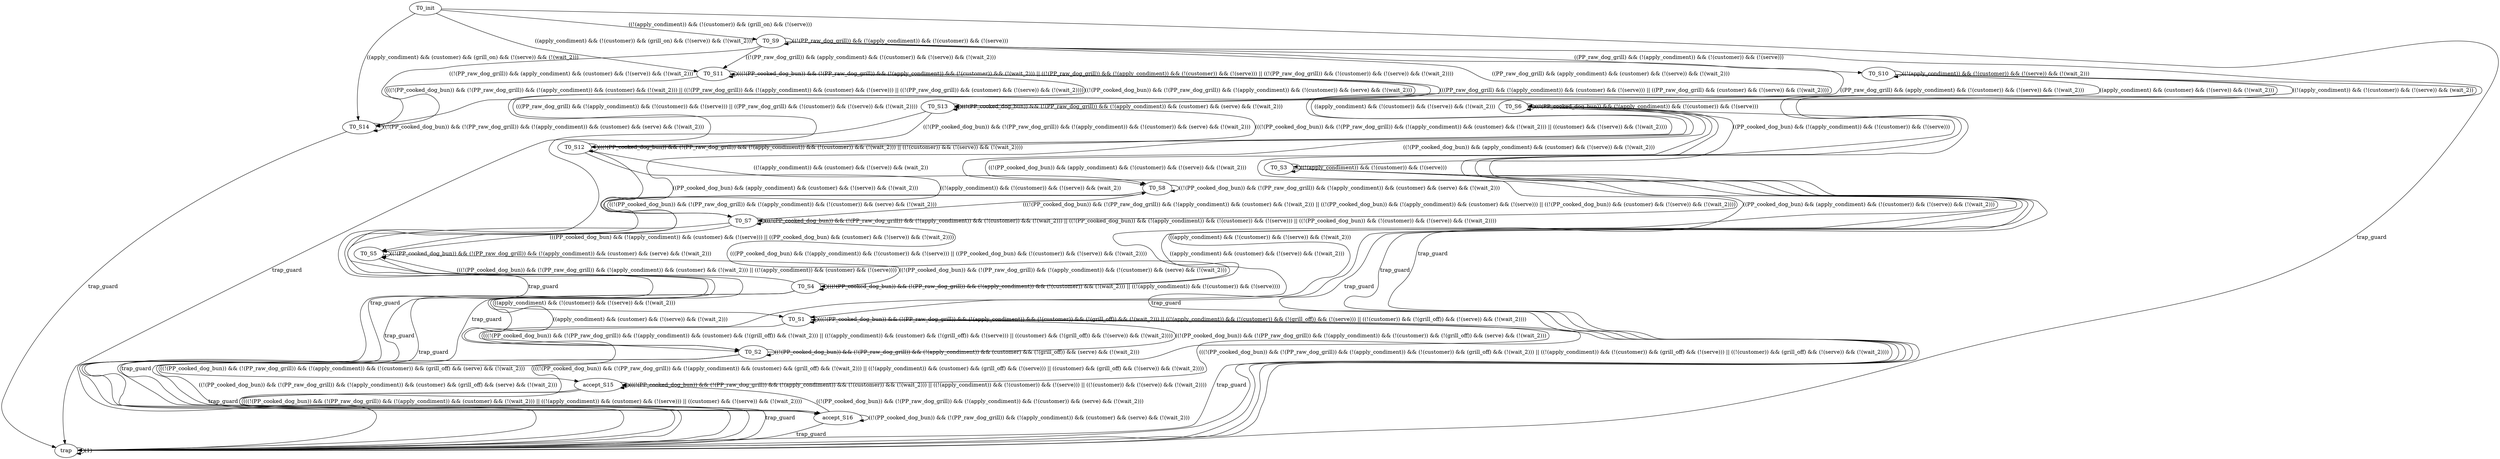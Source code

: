 digraph "" {
T0_S13;
T0_init;
T0_S5;
T0_S12;
T0_S4;
T0_S11;
trap;
T0_S3;
T0_S2;
T0_S1;
T0_S10;
T0_S7;
accept_S16;
accept_S15;
T0_S14;
T0_S9;
T0_S8;
T0_S6;
T0_S13 -> T0_S13  [guard="((!(PP_cooked_dog_bun)) && (!(PP_raw_dog_grill)) && (!(apply_condiment)) && (customer) && (serve) && (!(wait_2)))", input="set([34, 42, 46, 38])", key=0, label="((!(PP_cooked_dog_bun)) && (!(PP_raw_dog_grill)) && (!(apply_condiment)) && (customer) && (serve) && (!(wait_2)))", weight=0];
T0_S13 -> T0_S12  [guard="((!(PP_cooked_dog_bun)) && (!(PP_raw_dog_grill)) && (!(apply_condiment)) && (!(customer)) && (serve) && (!(wait_2)))", input="set([32, 40, 44, 36])", key=0, label="((!(PP_cooked_dog_bun)) && (!(PP_raw_dog_grill)) && (!(apply_condiment)) && (!(customer)) && (serve) && (!(wait_2)))", weight=0];
T0_S13 -> trap  [guard=trap_guard, input="set([0, 1, 2, 3, 4, 5, 6, 7, 8, 9, 10, 11, 12, 13, 14, 15, 16, 17, 18, 19, 20, 21, 22, 23, 24, 25, 26, 27, 28, 29, 30, 31, 33, 35, 37, 39, 41, 43, 45, 47, 48, 49, 50, 51, 52, 53, 54, 55, 56, 57, 58, 59, 60, 61, 62, 63, 64, 65, 66, 67, 68, 69, 70, 71, 72, 73, 74, 75, 76, 77, 78, 79, 80, 81, 82, 83, 84, 85, 86, 87, 88, 89, 90, 91, 92, 93, 94, 95, 96, 97, 98, 99, 100, 101, 102, 103, 104, 105, 106, 107, 108, 109, 110, 111, 112, 113, 114, 115, 116, 117, 118, 119, 120, 121, 122, 123, 124, 125, 126, 127, 128, 129, 130, 131, 132, 133, 134, 135, 136, 137, 138, 139, 140, 141, 142, 143, 144, 145, 146, 147, 148, 149, 150, 151, 152, 153, 154, 155, 156, 157, 158, 159, 160, 161, 162, 163, 164, 165, 166, 167, 168, 169, 170, 171, 172, 173, 174, 175, 176, 177, 178, 179, 180, 181, 182, 183, 184, 185, 186, 187, 188, 189, 190, 191, 192, 193, 194, 195, 196, 197, 198, 199, 200, 201, 202, 203, 204, 205, 206, 207, 208, 209, 210, 211, 212, 213, 214, 215, 216, 217, 218, 219, 220, 221, 222, 223, 224, 225, 226, 227, 228, 229, 230, 231, 232, 233, 234, 235, 236, 237, 238, 239, 240, 241, 242, 243, 244, 245, 246, 247, 248, 249, 250, 251, 252, 253, 254, 255])", key=0, label=trap_guard, weight=0];
T0_init -> T0_S9  [guard="((!(apply_condiment)) && (!(customer)) && (grill_on) && (!(serve)))", input="set([8, 9, 12, 13, 77, 141, 76, 136, 205, 204, 73, 137, 72, 201, 140, 200])", key=0, label="((!(apply_condiment)) && (!(customer)) && (grill_on) && (!(serve)))", weight=0];
T0_init -> trap  [guard=trap_guard, input="set([0, 1, 2, 3, 4, 5, 6, 7, 10, 11, 14, 15, 16, 17, 18, 19, 20, 21, 22, 23, 32, 33, 34, 35, 36, 37, 38, 39, 40, 41, 42, 43, 44, 45, 46, 47, 48, 49, 50, 51, 52, 53, 54, 55, 56, 57, 58, 59, 60, 61, 62, 63, 64, 65, 66, 67, 68, 69, 70, 71, 74, 75, 78, 79, 80, 81, 82, 83, 84, 85, 86, 87, 96, 97, 98, 99, 100, 101, 102, 103, 104, 105, 106, 107, 108, 109, 110, 111, 112, 113, 114, 115, 116, 117, 118, 119, 120, 121, 122, 123, 124, 125, 126, 127, 128, 129, 130, 131, 132, 133, 134, 135, 138, 139, 142, 143, 144, 145, 146, 147, 148, 149, 150, 151, 152, 153, 154, 155, 156, 157, 158, 159, 160, 161, 162, 163, 164, 165, 166, 167, 168, 169, 170, 171, 172, 173, 174, 175, 176, 177, 178, 179, 180, 181, 182, 183, 184, 185, 186, 187, 188, 189, 190, 191, 192, 193, 194, 195, 196, 197, 198, 199, 202, 203, 206, 207, 208, 209, 210, 211, 212, 213, 214, 215, 216, 217, 218, 219, 220, 221, 222, 223, 224, 225, 226, 227, 228, 229, 230, 231, 232, 233, 234, 235, 236, 237, 238, 239, 240, 241, 242, 243, 244, 245, 246, 247, 248, 249, 250, 251, 252, 253, 254, 255])", key=0, label=trap_guard, weight=0];
T0_init -> T0_S11  [guard="((apply_condiment) && (!(customer)) && (grill_on) && (!(serve)) && (!(wait_2)))", input="set([92, 29, 88, 25, 24, 89, 28, 93])", key=0, label="((apply_condiment) && (!(customer)) && (grill_on) && (!(serve)) && (!(wait_2)))", weight=0];
T0_init -> T0_S14  [guard="((apply_condiment) && (customer) && (grill_on) && (!(serve)) && (!(wait_2)))", input="set([91, 31, 94, 90, 27, 26, 30, 95])", key=0, label="((apply_condiment) && (customer) && (grill_on) && (!(serve)) && (!(wait_2)))", weight=0];
T0_S5 -> trap  [guard=trap_guard, input="set([0, 1, 2, 3, 4, 5, 6, 7, 8, 9, 10, 11, 12, 13, 14, 15, 16, 17, 18, 19, 20, 21, 22, 23, 24, 25, 26, 27, 28, 29, 30, 31, 33, 35, 37, 39, 41, 43, 45, 47, 48, 49, 50, 51, 52, 53, 54, 55, 56, 57, 58, 59, 60, 61, 62, 63, 64, 65, 66, 67, 68, 69, 70, 71, 72, 73, 74, 75, 76, 77, 78, 79, 80, 81, 82, 83, 84, 85, 86, 87, 88, 89, 90, 91, 92, 93, 94, 95, 96, 97, 98, 99, 100, 101, 102, 103, 104, 105, 106, 107, 108, 109, 110, 111, 112, 113, 114, 115, 116, 117, 118, 119, 120, 121, 122, 123, 124, 125, 126, 127, 128, 129, 130, 131, 132, 133, 134, 135, 136, 137, 138, 139, 140, 141, 142, 143, 144, 145, 146, 147, 148, 149, 150, 151, 152, 153, 154, 155, 156, 157, 158, 159, 160, 161, 162, 163, 164, 165, 166, 167, 168, 169, 170, 171, 172, 173, 174, 175, 176, 177, 178, 179, 180, 181, 182, 183, 184, 185, 186, 187, 188, 189, 190, 191, 192, 193, 194, 195, 196, 197, 198, 199, 200, 201, 202, 203, 204, 205, 206, 207, 208, 209, 210, 211, 212, 213, 214, 215, 216, 217, 218, 219, 220, 221, 222, 223, 224, 225, 226, 227, 228, 229, 230, 231, 232, 233, 234, 235, 236, 237, 238, 239, 240, 241, 242, 243, 244, 245, 246, 247, 248, 249, 250, 251, 252, 253, 254, 255])", key=0, label=trap_guard, weight=0];
T0_S5 -> T0_S5  [guard="((!(PP_cooked_dog_bun)) && (!(PP_raw_dog_grill)) && (!(apply_condiment)) && (customer) && (serve) && (!(wait_2)))", input="set([34, 42, 46, 38])", key=0, label="((!(PP_cooked_dog_bun)) && (!(PP_raw_dog_grill)) && (!(apply_condiment)) && (customer) && (serve) && (!(wait_2)))", weight=0];
T0_S5 -> T0_S4  [guard="((!(PP_cooked_dog_bun)) && (!(PP_raw_dog_grill)) && (!(apply_condiment)) && (!(customer)) && (serve) && (!(wait_2)))", input="set([32, 40, 44, 36])", key=0, label="((!(PP_cooked_dog_bun)) && (!(PP_raw_dog_grill)) && (!(apply_condiment)) && (!(customer)) && (serve) && (!(wait_2)))", weight=0];
T0_S12 -> T0_S13  [guard="(((!(PP_cooked_dog_bun)) && (!(PP_raw_dog_grill)) && (!(apply_condiment)) && (customer) && (!(wait_2))) || ((customer) && (!(serve)) && (!(wait_2))))", input="set([2, 3, 6, 7, 10, 11, 14, 15, 18, 19, 22, 23, 26, 27, 30, 31, 34, 38, 42, 46, 66, 67, 70, 71, 74, 75, 78, 79, 82, 83, 86, 87, 90, 91, 94, 95])", key=0, label="(((!(PP_cooked_dog_bun)) && (!(PP_raw_dog_grill)) && (!(apply_condiment)) && (customer) && (!(wait_2))) || ((customer) && (!(serve)) && (!(wait_2))))", weight=0];
T0_S12 -> T0_S12  [guard="(((!(PP_cooked_dog_bun)) && (!(PP_raw_dog_grill)) && (!(apply_condiment)) && (!(customer)) && (!(wait_2))) || ((!(customer)) && (!(serve)) && (!(wait_2))))", input="set([0, 1, 4, 5, 8, 9, 12, 13, 16, 17, 20, 21, 24, 25, 28, 29, 32, 36, 40, 44, 64, 65, 68, 69, 72, 73, 76, 77, 80, 81, 84, 85, 88, 89, 92, 93])", key=0, label="(((!(PP_cooked_dog_bun)) && (!(PP_raw_dog_grill)) && (!(apply_condiment)) && (!(customer)) && (!(wait_2))) || ((!(customer)) && (!(serve)) && (!(wait_2))))", weight=0];
T0_S12 -> T0_S8  [guard="((!(apply_condiment)) && (customer) && (!(serve)) && (wait_2))", input="set([194, 131, 198, 134, 135, 202, 139, 130, 142, 143, 195, 206, 203, 207, 138, 199])", key=0, label="((!(apply_condiment)) && (customer) && (!(serve)) && (wait_2))", weight=0];
T0_S12 -> T0_S7  [guard="((!(apply_condiment)) && (!(customer)) && (!(serve)) && (wait_2))", input="set([128, 129, 132, 133, 193, 136, 137, 192, 141, 205, 200, 140, 204, 201, 196, 197])", key=0, label="((!(apply_condiment)) && (!(customer)) && (!(serve)) && (wait_2))", weight=0];
T0_S12 -> trap  [guard=trap_guard, input="set([33, 35, 37, 39, 41, 43, 45, 47, 48, 49, 50, 51, 52, 53, 54, 55, 56, 57, 58, 59, 60, 61, 62, 63, 96, 97, 98, 99, 100, 101, 102, 103, 104, 105, 106, 107, 108, 109, 110, 111, 112, 113, 114, 115, 116, 117, 118, 119, 120, 121, 122, 123, 124, 125, 126, 127, 144, 145, 146, 147, 148, 149, 150, 151, 152, 153, 154, 155, 156, 157, 158, 159, 160, 161, 162, 163, 164, 165, 166, 167, 168, 169, 170, 171, 172, 173, 174, 175, 176, 177, 178, 179, 180, 181, 182, 183, 184, 185, 186, 187, 188, 189, 190, 191, 208, 209, 210, 211, 212, 213, 214, 215, 216, 217, 218, 219, 220, 221, 222, 223, 224, 225, 226, 227, 228, 229, 230, 231, 232, 233, 234, 235, 236, 237, 238, 239, 240, 241, 242, 243, 244, 245, 246, 247, 248, 249, 250, 251, 252, 253, 254, 255])", key=0, label=trap_guard, weight=0];
T0_S4 -> T0_S2  [guard="((apply_condiment) && (customer) && (!(serve)) && (!(wait_2)))", input="set([19, 91, 86, 31, 87, 82, 18, 83, 30, 22, 23, 90, 27, 26, 94, 95])", key=0, label="((apply_condiment) && (customer) && (!(serve)) && (!(wait_2)))", weight=0];
T0_S4 -> T0_S1  [guard="((apply_condiment) && (!(customer)) && (!(serve)) && (!(wait_2)))", input="set([84, 80, 81, 92, 93, 16, 17, 20, 21, 89, 24, 25, 28, 29, 88, 85])", key=0, label="((apply_condiment) && (!(customer)) && (!(serve)) && (!(wait_2)))", weight=0];
T0_S4 -> trap  [guard=trap_guard, input="set([33, 35, 37, 39, 41, 43, 45, 47, 48, 49, 50, 51, 52, 53, 54, 55, 56, 57, 58, 59, 60, 61, 62, 63, 96, 97, 98, 99, 100, 101, 102, 103, 104, 105, 106, 107, 108, 109, 110, 111, 112, 113, 114, 115, 116, 117, 118, 119, 120, 121, 122, 123, 124, 125, 126, 127, 144, 145, 146, 147, 148, 149, 150, 151, 152, 153, 154, 155, 156, 157, 158, 159, 160, 161, 162, 163, 164, 165, 166, 167, 168, 169, 170, 171, 172, 173, 174, 175, 176, 177, 178, 179, 180, 181, 182, 183, 184, 185, 186, 187, 188, 189, 190, 191, 208, 209, 210, 211, 212, 213, 214, 215, 216, 217, 218, 219, 220, 221, 222, 223, 224, 225, 226, 227, 228, 229, 230, 231, 232, 233, 234, 235, 236, 237, 238, 239, 240, 241, 242, 243, 244, 245, 246, 247, 248, 249, 250, 251, 252, 253, 254, 255])", key=0, label=trap_guard, weight=0];
T0_S4 -> T0_S5  [guard="(((!(PP_cooked_dog_bun)) && (!(PP_raw_dog_grill)) && (!(apply_condiment)) && (customer) && (!(wait_2))) || ((!(apply_condiment)) && (customer) && (!(serve))))", input="set([2, 3, 6, 7, 10, 11, 66, 14, 15, 131, 34, 134, 38, 42, 135, 78, 46, 74, 138, 198, 194, 67, 70, 71, 202, 75, 206, 207, 139, 142, 203, 143, 199, 130, 195, 79])", key=0, label="(((!(PP_cooked_dog_bun)) && (!(PP_raw_dog_grill)) && (!(apply_condiment)) && (customer) && (!(wait_2))) || ((!(apply_condiment)) && (customer) && (!(serve))))", weight=0];
T0_S4 -> T0_S4  [guard="(((!(PP_cooked_dog_bun)) && (!(PP_raw_dog_grill)) && (!(apply_condiment)) && (!(customer)) && (!(wait_2))) || ((!(apply_condiment)) && (!(customer)) && (!(serve))))", input="set([0, 1, 4, 5, 129, 8, 9, 128, 12, 13, 77, 196, 132, 201, 133, 32, 197, 36, 65, 40, 64, 44, 136, 137, 192, 193, 68, 69, 72, 73, 76, 205, 141, 140, 204, 200])", key=0, label="(((!(PP_cooked_dog_bun)) && (!(PP_raw_dog_grill)) && (!(apply_condiment)) && (!(customer)) && (!(wait_2))) || ((!(apply_condiment)) && (!(customer)) && (!(serve))))", weight=0];
T0_S11 -> T0_S13  [guard="(((PP_raw_dog_grill) && (!(apply_condiment)) && (customer) && (!(serve))) || ((PP_raw_dog_grill) && (customer) && (!(serve)) && (!(wait_2))))", input="set([194, 67, 86, 198, 199, 74, 75, 66, 206, 79, 82, 195, 78, 203, 87, 90, 207, 94, 95, 91, 70, 71, 83, 202])", key=0, label="(((PP_raw_dog_grill) && (!(apply_condiment)) && (customer) && (!(serve))) || ((PP_raw_dog_grill) && (customer) && (!(serve)) && (!(wait_2))))", weight=0];
T0_S11 -> T0_S12  [guard="(((PP_raw_dog_grill) && (!(apply_condiment)) && (!(customer)) && (!(serve))) || ((PP_raw_dog_grill) && (!(customer)) && (!(serve)) && (!(wait_2))))", input="set([64, 193, 68, 69, 65, 72, 73, 192, 205, 77, 80, 81, 84, 85, 89, 88, 196, 92, 93, 197, 76, 200, 204, 201])", key=0, label="(((PP_raw_dog_grill) && (!(apply_condiment)) && (!(customer)) && (!(serve))) || ((PP_raw_dog_grill) && (!(customer)) && (!(serve)) && (!(wait_2))))", weight=0];
T0_S11 -> T0_S11  [guard="(((!(PP_cooked_dog_bun)) && (!(PP_raw_dog_grill)) && (!(apply_condiment)) && (!(customer)) && (!(wait_2))) || ((!(PP_raw_dog_grill)) && (!(apply_condiment)) && (!(customer)) && (!(serve))) || ((!(PP_raw_dog_grill)) && (!(customer)) && (!(serve)) && (!(wait_2))))", input="set([0, 1, 4, 5, 129, 8, 9, 128, 12, 13, 141, 16, 17, 20, 21, 25, 24, 132, 28, 29, 133, 32, 36, 40, 44, 136, 140, 137])", key=0, label="(((!(PP_cooked_dog_bun)) && (!(PP_raw_dog_grill)) && (!(apply_condiment)) && (!(customer)) && (!(wait_2))) || ((!(PP_raw_dog_grill)) && (!(apply_condiment)) && (!(customer)) && (!(serve))) || ((!(PP_raw_dog_grill)) && (!(customer)) && (!(serve)) && (!(wait_2))))", weight=0];
T0_S11 -> trap  [guard=trap_guard, input="set([33, 35, 37, 39, 41, 43, 45, 47, 48, 49, 50, 51, 52, 53, 54, 55, 56, 57, 58, 59, 60, 61, 62, 63, 96, 97, 98, 99, 100, 101, 102, 103, 104, 105, 106, 107, 108, 109, 110, 111, 112, 113, 114, 115, 116, 117, 118, 119, 120, 121, 122, 123, 124, 125, 126, 127, 144, 145, 146, 147, 148, 149, 150, 151, 152, 153, 154, 155, 156, 157, 158, 159, 160, 161, 162, 163, 164, 165, 166, 167, 168, 169, 170, 171, 172, 173, 174, 175, 176, 177, 178, 179, 180, 181, 182, 183, 184, 185, 186, 187, 188, 189, 190, 191, 208, 209, 210, 211, 212, 213, 214, 215, 216, 217, 218, 219, 220, 221, 222, 223, 224, 225, 226, 227, 228, 229, 230, 231, 232, 233, 234, 235, 236, 237, 238, 239, 240, 241, 242, 243, 244, 245, 246, 247, 248, 249, 250, 251, 252, 253, 254, 255])", key=0, label=trap_guard, weight=0];
T0_S11 -> T0_S14  [guard="(((!(PP_cooked_dog_bun)) && (!(PP_raw_dog_grill)) && (!(apply_condiment)) && (customer) && (!(wait_2))) || ((!(PP_raw_dog_grill)) && (!(apply_condiment)) && (customer) && (!(serve))) || ((!(PP_raw_dog_grill)) && (customer) && (!(serve)) && (!(wait_2))))", input="set([2, 3, 6, 7, 10, 11, 130, 14, 15, 18, 131, 139, 142, 22, 23, 26, 143, 30, 31, 34, 27, 134, 38, 42, 135, 46, 19, 138])", key=0, label="(((!(PP_cooked_dog_bun)) && (!(PP_raw_dog_grill)) && (!(apply_condiment)) && (customer) && (!(wait_2))) || ((!(PP_raw_dog_grill)) && (!(apply_condiment)) && (customer) && (!(serve))) || ((!(PP_raw_dog_grill)) && (customer) && (!(serve)) && (!(wait_2))))", weight=0];
trap -> trap  [guard="(1)", input="set([0, 1, 2, 3, 4, 5, 6, 7, 8, 9, 10, 11, 12, 13, 14, 15, 16, 17, 18, 19, 20, 21, 22, 23, 24, 25, 26, 27, 28, 29, 30, 31, 32, 33, 34, 35, 36, 37, 38, 39, 40, 41, 42, 43, 44, 45, 46, 47, 48, 49, 50, 51, 52, 53, 54, 55, 56, 57, 58, 59, 60, 61, 62, 63, 64, 65, 66, 67, 68, 69, 70, 71, 72, 73, 74, 75, 76, 77, 78, 79, 80, 81, 82, 83, 84, 85, 86, 87, 88, 89, 90, 91, 92, 93, 94, 95, 96, 97, 98, 99, 100, 101, 102, 103, 104, 105, 106, 107, 108, 109, 110, 111, 112, 113, 114, 115, 116, 117, 118, 119, 120, 121, 122, 123, 124, 125, 126, 127, 128, 129, 130, 131, 132, 133, 134, 135, 136, 137, 138, 139, 140, 141, 142, 143, 144, 145, 146, 147, 148, 149, 150, 151, 152, 153, 154, 155, 156, 157, 158, 159, 160, 161, 162, 163, 164, 165, 166, 167, 168, 169, 170, 171, 172, 173, 174, 175, 176, 177, 178, 179, 180, 181, 182, 183, 184, 185, 186, 187, 188, 189, 190, 191, 192, 193, 194, 195, 196, 197, 198, 199, 200, 201, 202, 203, 204, 205, 206, 207, 208, 209, 210, 211, 212, 213, 214, 215, 216, 217, 218, 219, 220, 221, 222, 223, 224, 225, 226, 227, 228, 229, 230, 231, 232, 233, 234, 235, 236, 237, 238, 239, 240, 241, 242, 243, 244, 245, 246, 247, 248, 249, 250, 251, 252, 253, 254, 255])", key=0, label="(1)", weight=0];
T0_S3 -> T0_S3  [guard="((!(apply_condiment)) && (!(customer)) && (!(serve)))", input="set([0, 1, 132, 5, 68, 129, 8, 9, 128, 12, 13, 141, 73, 4, 69, 133, 193, 136, 137, 192, 64, 65, 196, 197, 72, 201, 76, 205, 77, 140, 204, 200])", key=0, label="((!(apply_condiment)) && (!(customer)) && (!(serve)))", weight=0];
T0_S3 -> T0_S2  [guard="((apply_condiment) && (customer) && (!(serve)) && (!(wait_2)))", input="set([19, 91, 86, 31, 87, 82, 18, 83, 30, 22, 23, 90, 27, 26, 94, 95])", key=0, label="((apply_condiment) && (customer) && (!(serve)) && (!(wait_2)))", weight=0];
T0_S3 -> T0_S1  [guard="((apply_condiment) && (!(customer)) && (!(serve)) && (!(wait_2)))", input="set([84, 80, 81, 92, 93, 16, 17, 20, 21, 89, 24, 25, 28, 29, 88, 85])", key=0, label="((apply_condiment) && (!(customer)) && (!(serve)) && (!(wait_2)))", weight=0];
T0_S3 -> trap  [guard=trap_guard, input="set([2, 3, 6, 7, 10, 11, 14, 15, 32, 33, 34, 35, 36, 37, 38, 39, 40, 41, 42, 43, 44, 45, 46, 47, 48, 49, 50, 51, 52, 53, 54, 55, 56, 57, 58, 59, 60, 61, 62, 63, 66, 67, 70, 71, 74, 75, 78, 79, 96, 97, 98, 99, 100, 101, 102, 103, 104, 105, 106, 107, 108, 109, 110, 111, 112, 113, 114, 115, 116, 117, 118, 119, 120, 121, 122, 123, 124, 125, 126, 127, 130, 131, 134, 135, 138, 139, 142, 143, 144, 145, 146, 147, 148, 149, 150, 151, 152, 153, 154, 155, 156, 157, 158, 159, 160, 161, 162, 163, 164, 165, 166, 167, 168, 169, 170, 171, 172, 173, 174, 175, 176, 177, 178, 179, 180, 181, 182, 183, 184, 185, 186, 187, 188, 189, 190, 191, 194, 195, 198, 199, 202, 203, 206, 207, 208, 209, 210, 211, 212, 213, 214, 215, 216, 217, 218, 219, 220, 221, 222, 223, 224, 225, 226, 227, 228, 229, 230, 231, 232, 233, 234, 235, 236, 237, 238, 239, 240, 241, 242, 243, 244, 245, 246, 247, 248, 249, 250, 251, 252, 253, 254, 255])", key=0, label=trap_guard, weight=0];
T0_S2 -> T0_S2  [guard="((!(PP_cooked_dog_bun)) && (!(PP_raw_dog_grill)) && (!(apply_condiment)) && (customer) && (!(grill_off)) && (serve) && (!(wait_2)))", input="set([42, 34])", key=0, label="((!(PP_cooked_dog_bun)) && (!(PP_raw_dog_grill)) && (!(apply_condiment)) && (customer) && (!(grill_off)) && (serve) && (!(wait_2)))", weight=0];
T0_S2 -> T0_S1  [guard="((!(PP_cooked_dog_bun)) && (!(PP_raw_dog_grill)) && (!(apply_condiment)) && (!(customer)) && (!(grill_off)) && (serve) && (!(wait_2)))", input="set([32, 40])", key=0, label="((!(PP_cooked_dog_bun)) && (!(PP_raw_dog_grill)) && (!(apply_condiment)) && (!(customer)) && (!(grill_off)) && (serve) && (!(wait_2)))", weight=0];
T0_S2 -> accept_S16  [guard="((!(PP_cooked_dog_bun)) && (!(PP_raw_dog_grill)) && (!(apply_condiment)) && (customer) && (grill_off) && (serve) && (!(wait_2)))", input="set([46, 38])", key=0, label="((!(PP_cooked_dog_bun)) && (!(PP_raw_dog_grill)) && (!(apply_condiment)) && (customer) && (grill_off) && (serve) && (!(wait_2)))", weight=0];
T0_S2 -> accept_S15  [guard="((!(PP_cooked_dog_bun)) && (!(PP_raw_dog_grill)) && (!(apply_condiment)) && (!(customer)) && (grill_off) && (serve) && (!(wait_2)))", input="set([36, 44])", key=0, label="((!(PP_cooked_dog_bun)) && (!(PP_raw_dog_grill)) && (!(apply_condiment)) && (!(customer)) && (grill_off) && (serve) && (!(wait_2)))", weight=0];
T0_S2 -> trap  [guard=trap_guard, input="set([0, 1, 2, 3, 4, 5, 6, 7, 8, 9, 10, 11, 12, 13, 14, 15, 16, 17, 18, 19, 20, 21, 22, 23, 24, 25, 26, 27, 28, 29, 30, 31, 33, 35, 37, 39, 41, 43, 45, 47, 48, 49, 50, 51, 52, 53, 54, 55, 56, 57, 58, 59, 60, 61, 62, 63, 64, 65, 66, 67, 68, 69, 70, 71, 72, 73, 74, 75, 76, 77, 78, 79, 80, 81, 82, 83, 84, 85, 86, 87, 88, 89, 90, 91, 92, 93, 94, 95, 96, 97, 98, 99, 100, 101, 102, 103, 104, 105, 106, 107, 108, 109, 110, 111, 112, 113, 114, 115, 116, 117, 118, 119, 120, 121, 122, 123, 124, 125, 126, 127, 128, 129, 130, 131, 132, 133, 134, 135, 136, 137, 138, 139, 140, 141, 142, 143, 144, 145, 146, 147, 148, 149, 150, 151, 152, 153, 154, 155, 156, 157, 158, 159, 160, 161, 162, 163, 164, 165, 166, 167, 168, 169, 170, 171, 172, 173, 174, 175, 176, 177, 178, 179, 180, 181, 182, 183, 184, 185, 186, 187, 188, 189, 190, 191, 192, 193, 194, 195, 196, 197, 198, 199, 200, 201, 202, 203, 204, 205, 206, 207, 208, 209, 210, 211, 212, 213, 214, 215, 216, 217, 218, 219, 220, 221, 222, 223, 224, 225, 226, 227, 228, 229, 230, 231, 232, 233, 234, 235, 236, 237, 238, 239, 240, 241, 242, 243, 244, 245, 246, 247, 248, 249, 250, 251, 252, 253, 254, 255])", key=0, label=trap_guard, weight=0];
T0_S1 -> T0_S2  [guard="(((!(PP_cooked_dog_bun)) && (!(PP_raw_dog_grill)) && (!(apply_condiment)) && (customer) && (!(grill_off)) && (!(wait_2))) || ((!(apply_condiment)) && (customer) && (!(grill_off)) && (!(serve))) || ((customer) && (!(grill_off)) && (!(serve)) && (!(wait_2))))", input="set([2, 3, 66, 194, 10, 139, 130, 11, 75, 195, 203, 18, 83, 90, 91, 26, 34, 27, 131, 42, 67, 82, 19, 74, 202, 138])", key=0, label="(((!(PP_cooked_dog_bun)) && (!(PP_raw_dog_grill)) && (!(apply_condiment)) && (customer) && (!(grill_off)) && (!(wait_2))) || ((!(apply_condiment)) && (customer) && (!(grill_off)) && (!(serve))) || ((customer) && (!(grill_off)) && (!(serve)) && (!(wait_2))))", weight=0];
T0_S1 -> T0_S1  [guard="(((!(PP_cooked_dog_bun)) && (!(PP_raw_dog_grill)) && (!(apply_condiment)) && (!(customer)) && (!(grill_off)) && (!(wait_2))) || ((!(apply_condiment)) && (!(customer)) && (!(grill_off)) && (!(serve))) || ((!(customer)) && (!(grill_off)) && (!(serve)) && (!(wait_2))))", input="set([0, 1, 65, 8, 73, 128, 192, 80, 81, 9, 24, 25, 88, 89, 201, 32, 16, 17, 129, 64, 193, 40, 137, 72, 136, 200])", key=0, label="(((!(PP_cooked_dog_bun)) && (!(PP_raw_dog_grill)) && (!(apply_condiment)) && (!(customer)) && (!(grill_off)) && (!(wait_2))) || ((!(apply_condiment)) && (!(customer)) && (!(grill_off)) && (!(serve))) || ((!(customer)) && (!(grill_off)) && (!(serve)) && (!(wait_2))))", weight=0];
T0_S1 -> accept_S16  [guard="(((!(PP_cooked_dog_bun)) && (!(PP_raw_dog_grill)) && (!(apply_condiment)) && (customer) && (grill_off) && (!(wait_2))) || ((!(apply_condiment)) && (customer) && (grill_off) && (!(serve))) || ((customer) && (grill_off) && (!(serve)) && (!(wait_2))))", input="set([22, 6, 7, 79, 23, 94, 14, 15, 78, 86, 87, 46, 143, 135, 199, 31, 207, 198, 38, 71, 142, 206, 30, 95, 70, 134])", key=0, label="(((!(PP_cooked_dog_bun)) && (!(PP_raw_dog_grill)) && (!(apply_condiment)) && (customer) && (grill_off) && (!(wait_2))) || ((!(apply_condiment)) && (customer) && (grill_off) && (!(serve))) || ((customer) && (grill_off) && (!(serve)) && (!(wait_2))))", weight=0];
T0_S1 -> accept_S15  [guard="(((!(PP_cooked_dog_bun)) && (!(PP_raw_dog_grill)) && (!(apply_condiment)) && (!(customer)) && (grill_off) && (!(wait_2))) || ((!(apply_condiment)) && (!(customer)) && (grill_off) && (!(serve))) || ((!(customer)) && (grill_off) && (!(serve)) && (!(wait_2))))", input="set([68, 132, 133, 12, 140, 141, 77, 205, 84, 196, 4, 92, 93, 69, 5, 197, 36, 28, 44, 29, 76, 204, 20, 13, 85, 21])", key=0, label="(((!(PP_cooked_dog_bun)) && (!(PP_raw_dog_grill)) && (!(apply_condiment)) && (!(customer)) && (grill_off) && (!(wait_2))) || ((!(apply_condiment)) && (!(customer)) && (grill_off) && (!(serve))) || ((!(customer)) && (grill_off) && (!(serve)) && (!(wait_2))))", weight=0];
T0_S1 -> trap  [guard=trap_guard, input="set([33, 35, 37, 39, 41, 43, 45, 47, 48, 49, 50, 51, 52, 53, 54, 55, 56, 57, 58, 59, 60, 61, 62, 63, 96, 97, 98, 99, 100, 101, 102, 103, 104, 105, 106, 107, 108, 109, 110, 111, 112, 113, 114, 115, 116, 117, 118, 119, 120, 121, 122, 123, 124, 125, 126, 127, 144, 145, 146, 147, 148, 149, 150, 151, 152, 153, 154, 155, 156, 157, 158, 159, 160, 161, 162, 163, 164, 165, 166, 167, 168, 169, 170, 171, 172, 173, 174, 175, 176, 177, 178, 179, 180, 181, 182, 183, 184, 185, 186, 187, 188, 189, 190, 191, 208, 209, 210, 211, 212, 213, 214, 215, 216, 217, 218, 219, 220, 221, 222, 223, 224, 225, 226, 227, 228, 229, 230, 231, 232, 233, 234, 235, 236, 237, 238, 239, 240, 241, 242, 243, 244, 245, 246, 247, 248, 249, 250, 251, 252, 253, 254, 255])", key=0, label=trap_guard, weight=0];
T0_S10 -> T0_S13  [guard="((apply_condiment) && (customer) && (!(serve)) && (!(wait_2)))", input="set([19, 91, 86, 31, 87, 82, 18, 83, 30, 22, 23, 90, 27, 26, 94, 95])", key=0, label="((apply_condiment) && (customer) && (!(serve)) && (!(wait_2)))", weight=0];
T0_S10 -> T0_S12  [guard="((apply_condiment) && (!(customer)) && (!(serve)) && (!(wait_2)))", input="set([84, 80, 81, 92, 93, 16, 17, 20, 21, 89, 24, 25, 28, 29, 88, 85])", key=0, label="((apply_condiment) && (!(customer)) && (!(serve)) && (!(wait_2)))", weight=0];
T0_S10 -> T0_S10  [guard="((!(apply_condiment)) && (!(customer)) && (!(serve)) && (!(wait_2)))", input="set([0, 1, 68, 5, 65, 8, 9, 12, 13, 64, 77, 76, 72, 73, 4, 69])", key=0, label="((!(apply_condiment)) && (!(customer)) && (!(serve)) && (!(wait_2)))", weight=0];
T0_S10 -> T0_S6  [guard="((!(apply_condiment)) && (!(customer)) && (!(serve)) && (wait_2))", input="set([128, 129, 132, 133, 193, 136, 137, 192, 141, 205, 200, 140, 204, 201, 196, 197])", key=0, label="((!(apply_condiment)) && (!(customer)) && (!(serve)) && (wait_2))", weight=0];
T0_S10 -> trap  [guard=trap_guard, input="set([2, 3, 6, 7, 10, 11, 14, 15, 32, 33, 34, 35, 36, 37, 38, 39, 40, 41, 42, 43, 44, 45, 46, 47, 48, 49, 50, 51, 52, 53, 54, 55, 56, 57, 58, 59, 60, 61, 62, 63, 66, 67, 70, 71, 74, 75, 78, 79, 96, 97, 98, 99, 100, 101, 102, 103, 104, 105, 106, 107, 108, 109, 110, 111, 112, 113, 114, 115, 116, 117, 118, 119, 120, 121, 122, 123, 124, 125, 126, 127, 130, 131, 134, 135, 138, 139, 142, 143, 144, 145, 146, 147, 148, 149, 150, 151, 152, 153, 154, 155, 156, 157, 158, 159, 160, 161, 162, 163, 164, 165, 166, 167, 168, 169, 170, 171, 172, 173, 174, 175, 176, 177, 178, 179, 180, 181, 182, 183, 184, 185, 186, 187, 188, 189, 190, 191, 194, 195, 198, 199, 202, 203, 206, 207, 208, 209, 210, 211, 212, 213, 214, 215, 216, 217, 218, 219, 220, 221, 222, 223, 224, 225, 226, 227, 228, 229, 230, 231, 232, 233, 234, 235, 236, 237, 238, 239, 240, 241, 242, 243, 244, 245, 246, 247, 248, 249, 250, 251, 252, 253, 254, 255])", key=0, label=trap_guard, weight=0];
T0_S7 -> T0_S8  [guard="(((!(PP_cooked_dog_bun)) && (!(PP_raw_dog_grill)) && (!(apply_condiment)) && (customer) && (!(wait_2))) || ((!(PP_cooked_dog_bun)) && (!(apply_condiment)) && (customer) && (!(serve))) || ((!(PP_cooked_dog_bun)) && (customer) && (!(serve)) && (!(wait_2))))", input="set([2, 66, 22, 6, 10, 194, 14, 82, 142, 86, 90, 26, 30, 130, 34, 198, 38, 42, 78, 18, 46, 206, 74, 94, 202, 70, 138, 134])", key=0, label="(((!(PP_cooked_dog_bun)) && (!(PP_raw_dog_grill)) && (!(apply_condiment)) && (customer) && (!(wait_2))) || ((!(PP_cooked_dog_bun)) && (!(apply_condiment)) && (customer) && (!(serve))) || ((!(PP_cooked_dog_bun)) && (customer) && (!(serve)) && (!(wait_2))))", weight=0];
T0_S7 -> T0_S7  [guard="(((!(PP_cooked_dog_bun)) && (!(PP_raw_dog_grill)) && (!(apply_condiment)) && (!(customer)) && (!(wait_2))) || ((!(PP_cooked_dog_bun)) && (!(apply_condiment)) && (!(customer)) && (!(serve))) || ((!(PP_cooked_dog_bun)) && (!(customer)) && (!(serve)) && (!(wait_2))))", input="set([0, 128, 132, 4, 8, 12, 76, 28, 80, 24, 84, 196, 88, 68, 92, 32, 16, 36, 40, 64, 44, 136, 140, 204, 72, 20, 200, 192])", key=0, label="(((!(PP_cooked_dog_bun)) && (!(PP_raw_dog_grill)) && (!(apply_condiment)) && (!(customer)) && (!(wait_2))) || ((!(PP_cooked_dog_bun)) && (!(apply_condiment)) && (!(customer)) && (!(serve))) || ((!(PP_cooked_dog_bun)) && (!(customer)) && (!(serve)) && (!(wait_2))))", weight=0];
T0_S7 -> trap  [guard=trap_guard, input="set([33, 35, 37, 39, 41, 43, 45, 47, 48, 49, 50, 51, 52, 53, 54, 55, 56, 57, 58, 59, 60, 61, 62, 63, 96, 97, 98, 99, 100, 101, 102, 103, 104, 105, 106, 107, 108, 109, 110, 111, 112, 113, 114, 115, 116, 117, 118, 119, 120, 121, 122, 123, 124, 125, 126, 127, 144, 145, 146, 147, 148, 149, 150, 151, 152, 153, 154, 155, 156, 157, 158, 159, 160, 161, 162, 163, 164, 165, 166, 167, 168, 169, 170, 171, 172, 173, 174, 175, 176, 177, 178, 179, 180, 181, 182, 183, 184, 185, 186, 187, 188, 189, 190, 191, 208, 209, 210, 211, 212, 213, 214, 215, 216, 217, 218, 219, 220, 221, 222, 223, 224, 225, 226, 227, 228, 229, 230, 231, 232, 233, 234, 235, 236, 237, 238, 239, 240, 241, 242, 243, 244, 245, 246, 247, 248, 249, 250, 251, 252, 253, 254, 255])", key=0, label=trap_guard, weight=0];
T0_S7 -> T0_S5  [guard="(((PP_cooked_dog_bun) && (!(apply_condiment)) && (customer) && (!(serve))) || ((PP_cooked_dog_bun) && (customer) && (!(serve)) && (!(wait_2))))", input="set([83, 67, 7, 15, 11, 143, 79, 75, 131, 139, 203, 23, 207, 135, 199, 31, 3, 91, 195, 71, 27, 19, 87, 95])", key=0, label="(((PP_cooked_dog_bun) && (!(apply_condiment)) && (customer) && (!(serve))) || ((PP_cooked_dog_bun) && (customer) && (!(serve)) && (!(wait_2))))", weight=0];
T0_S7 -> T0_S4  [guard="(((PP_cooked_dog_bun) && (!(apply_condiment)) && (!(customer)) && (!(serve))) || ((PP_cooked_dog_bun) && (!(customer)) && (!(serve)) && (!(wait_2))))", input="set([1, 133, 65, 9, 13, 77, 141, 81, 205, 21, 25, 137, 89, 201, 5, 93, 69, 197, 17, 129, 193, 29, 73, 85])", key=0, label="(((PP_cooked_dog_bun) && (!(apply_condiment)) && (!(customer)) && (!(serve))) || ((PP_cooked_dog_bun) && (!(customer)) && (!(serve)) && (!(wait_2))))", weight=0];
accept_S16 -> accept_S16  [guard="((!(PP_cooked_dog_bun)) && (!(PP_raw_dog_grill)) && (!(apply_condiment)) && (customer) && (serve) && (!(wait_2)))", input="set([34, 42, 46, 38])", key=0, label="((!(PP_cooked_dog_bun)) && (!(PP_raw_dog_grill)) && (!(apply_condiment)) && (customer) && (serve) && (!(wait_2)))", weight=0];
accept_S16 -> accept_S15  [guard="((!(PP_cooked_dog_bun)) && (!(PP_raw_dog_grill)) && (!(apply_condiment)) && (!(customer)) && (serve) && (!(wait_2)))", input="set([32, 40, 44, 36])", key=0, label="((!(PP_cooked_dog_bun)) && (!(PP_raw_dog_grill)) && (!(apply_condiment)) && (!(customer)) && (serve) && (!(wait_2)))", weight=0];
accept_S16 -> trap  [guard=trap_guard, input="set([0, 1, 2, 3, 4, 5, 6, 7, 8, 9, 10, 11, 12, 13, 14, 15, 16, 17, 18, 19, 20, 21, 22, 23, 24, 25, 26, 27, 28, 29, 30, 31, 33, 35, 37, 39, 41, 43, 45, 47, 48, 49, 50, 51, 52, 53, 54, 55, 56, 57, 58, 59, 60, 61, 62, 63, 64, 65, 66, 67, 68, 69, 70, 71, 72, 73, 74, 75, 76, 77, 78, 79, 80, 81, 82, 83, 84, 85, 86, 87, 88, 89, 90, 91, 92, 93, 94, 95, 96, 97, 98, 99, 100, 101, 102, 103, 104, 105, 106, 107, 108, 109, 110, 111, 112, 113, 114, 115, 116, 117, 118, 119, 120, 121, 122, 123, 124, 125, 126, 127, 128, 129, 130, 131, 132, 133, 134, 135, 136, 137, 138, 139, 140, 141, 142, 143, 144, 145, 146, 147, 148, 149, 150, 151, 152, 153, 154, 155, 156, 157, 158, 159, 160, 161, 162, 163, 164, 165, 166, 167, 168, 169, 170, 171, 172, 173, 174, 175, 176, 177, 178, 179, 180, 181, 182, 183, 184, 185, 186, 187, 188, 189, 190, 191, 192, 193, 194, 195, 196, 197, 198, 199, 200, 201, 202, 203, 204, 205, 206, 207, 208, 209, 210, 211, 212, 213, 214, 215, 216, 217, 218, 219, 220, 221, 222, 223, 224, 225, 226, 227, 228, 229, 230, 231, 232, 233, 234, 235, 236, 237, 238, 239, 240, 241, 242, 243, 244, 245, 246, 247, 248, 249, 250, 251, 252, 253, 254, 255])", key=0, label=trap_guard, weight=0];
accept_S15 -> accept_S16  [guard="(((!(PP_cooked_dog_bun)) && (!(PP_raw_dog_grill)) && (!(apply_condiment)) && (customer) && (!(wait_2))) || ((!(apply_condiment)) && (customer) && (!(serve))) || ((customer) && (!(serve)) && (!(wait_2))))", input="set([2, 3, 86, 6, 7, 10, 11, 194, 14, 15, 18, 131, 22, 23, 26, 27, 30, 31, 34, 91, 134, 38, 42, 135, 46, 94, 202, 95, 70, 138, 19, 66, 67, 198, 71, 74, 75, 78, 207, 82, 83, 139, 206, 203, 87, 90, 143, 199, 130, 195, 142, 79])", key=0, label="(((!(PP_cooked_dog_bun)) && (!(PP_raw_dog_grill)) && (!(apply_condiment)) && (customer) && (!(wait_2))) || ((!(apply_condiment)) && (customer) && (!(serve))) || ((customer) && (!(serve)) && (!(wait_2))))", weight=0];
accept_S15 -> accept_S15  [guard="(((!(PP_cooked_dog_bun)) && (!(PP_raw_dog_grill)) && (!(apply_condiment)) && (!(customer)) && (!(wait_2))) || ((!(apply_condiment)) && (!(customer)) && (!(serve))) || ((!(customer)) && (!(serve)) && (!(wait_2))))", input="set([0, 1, 4, 5, 68, 129, 8, 9, 128, 12, 13, 141, 17, 20, 21, 73, 25, 24, 132, 28, 29, 69, 133, 32, 36, 40, 193, 44, 136, 137, 192, 64, 65, 196, 197, 72, 201, 76, 77, 205, 80, 81, 84, 85, 88, 89, 92, 93, 16, 140, 204, 200])", key=0, label="(((!(PP_cooked_dog_bun)) && (!(PP_raw_dog_grill)) && (!(apply_condiment)) && (!(customer)) && (!(wait_2))) || ((!(apply_condiment)) && (!(customer)) && (!(serve))) || ((!(customer)) && (!(serve)) && (!(wait_2))))", weight=0];
accept_S15 -> trap  [guard=trap_guard, input="set([33, 35, 37, 39, 41, 43, 45, 47, 48, 49, 50, 51, 52, 53, 54, 55, 56, 57, 58, 59, 60, 61, 62, 63, 96, 97, 98, 99, 100, 101, 102, 103, 104, 105, 106, 107, 108, 109, 110, 111, 112, 113, 114, 115, 116, 117, 118, 119, 120, 121, 122, 123, 124, 125, 126, 127, 144, 145, 146, 147, 148, 149, 150, 151, 152, 153, 154, 155, 156, 157, 158, 159, 160, 161, 162, 163, 164, 165, 166, 167, 168, 169, 170, 171, 172, 173, 174, 175, 176, 177, 178, 179, 180, 181, 182, 183, 184, 185, 186, 187, 188, 189, 190, 191, 208, 209, 210, 211, 212, 213, 214, 215, 216, 217, 218, 219, 220, 221, 222, 223, 224, 225, 226, 227, 228, 229, 230, 231, 232, 233, 234, 235, 236, 237, 238, 239, 240, 241, 242, 243, 244, 245, 246, 247, 248, 249, 250, 251, 252, 253, 254, 255])", key=0, label=trap_guard, weight=0];
T0_S14 -> T0_S11  [guard="((!(PP_cooked_dog_bun)) && (!(PP_raw_dog_grill)) && (!(apply_condiment)) && (!(customer)) && (serve) && (!(wait_2)))", input="set([32, 40, 44, 36])", key=0, label="((!(PP_cooked_dog_bun)) && (!(PP_raw_dog_grill)) && (!(apply_condiment)) && (!(customer)) && (serve) && (!(wait_2)))", weight=0];
T0_S14 -> trap  [guard=trap_guard, input="set([0, 1, 2, 3, 4, 5, 6, 7, 8, 9, 10, 11, 12, 13, 14, 15, 16, 17, 18, 19, 20, 21, 22, 23, 24, 25, 26, 27, 28, 29, 30, 31, 33, 35, 37, 39, 41, 43, 45, 47, 48, 49, 50, 51, 52, 53, 54, 55, 56, 57, 58, 59, 60, 61, 62, 63, 64, 65, 66, 67, 68, 69, 70, 71, 72, 73, 74, 75, 76, 77, 78, 79, 80, 81, 82, 83, 84, 85, 86, 87, 88, 89, 90, 91, 92, 93, 94, 95, 96, 97, 98, 99, 100, 101, 102, 103, 104, 105, 106, 107, 108, 109, 110, 111, 112, 113, 114, 115, 116, 117, 118, 119, 120, 121, 122, 123, 124, 125, 126, 127, 128, 129, 130, 131, 132, 133, 134, 135, 136, 137, 138, 139, 140, 141, 142, 143, 144, 145, 146, 147, 148, 149, 150, 151, 152, 153, 154, 155, 156, 157, 158, 159, 160, 161, 162, 163, 164, 165, 166, 167, 168, 169, 170, 171, 172, 173, 174, 175, 176, 177, 178, 179, 180, 181, 182, 183, 184, 185, 186, 187, 188, 189, 190, 191, 192, 193, 194, 195, 196, 197, 198, 199, 200, 201, 202, 203, 204, 205, 206, 207, 208, 209, 210, 211, 212, 213, 214, 215, 216, 217, 218, 219, 220, 221, 222, 223, 224, 225, 226, 227, 228, 229, 230, 231, 232, 233, 234, 235, 236, 237, 238, 239, 240, 241, 242, 243, 244, 245, 246, 247, 248, 249, 250, 251, 252, 253, 254, 255])", key=0, label=trap_guard, weight=0];
T0_S14 -> T0_S14  [guard="((!(PP_cooked_dog_bun)) && (!(PP_raw_dog_grill)) && (!(apply_condiment)) && (customer) && (serve) && (!(wait_2)))", input="set([34, 42, 46, 38])", key=0, label="((!(PP_cooked_dog_bun)) && (!(PP_raw_dog_grill)) && (!(apply_condiment)) && (customer) && (serve) && (!(wait_2)))", weight=0];
T0_S9 -> T0_S13  [guard="((PP_raw_dog_grill) && (apply_condiment) && (customer) && (!(serve)) && (!(wait_2)))", input="set([82, 83, 86, 87, 90, 91, 94, 95])", key=0, label="((PP_raw_dog_grill) && (apply_condiment) && (customer) && (!(serve)) && (!(wait_2)))", weight=0];
T0_S9 -> T0_S12  [guard="((PP_raw_dog_grill) && (apply_condiment) && (!(customer)) && (!(serve)) && (!(wait_2)))", input="set([80, 81, 84, 85, 88, 89, 92, 93])", key=0, label="((PP_raw_dog_grill) && (apply_condiment) && (!(customer)) && (!(serve)) && (!(wait_2)))", weight=0];
T0_S9 -> T0_S11  [guard="((!(PP_raw_dog_grill)) && (apply_condiment) && (!(customer)) && (!(serve)) && (!(wait_2)))", input="set([16, 17, 20, 21, 24, 25, 28, 29])", key=0, label="((!(PP_raw_dog_grill)) && (apply_condiment) && (!(customer)) && (!(serve)) && (!(wait_2)))", weight=0];
T0_S9 -> T0_S10  [guard="((PP_raw_dog_grill) && (!(apply_condiment)) && (!(customer)) && (!(serve)))", input="set([64, 193, 68, 69, 65, 72, 73, 192, 205, 77, 76, 200, 204, 201, 196, 197])", key=0, label="((PP_raw_dog_grill) && (!(apply_condiment)) && (!(customer)) && (!(serve)))", weight=0];
T0_S9 -> trap  [guard=trap_guard, input="set([2, 3, 6, 7, 10, 11, 14, 15, 32, 33, 34, 35, 36, 37, 38, 39, 40, 41, 42, 43, 44, 45, 46, 47, 48, 49, 50, 51, 52, 53, 54, 55, 56, 57, 58, 59, 60, 61, 62, 63, 66, 67, 70, 71, 74, 75, 78, 79, 96, 97, 98, 99, 100, 101, 102, 103, 104, 105, 106, 107, 108, 109, 110, 111, 112, 113, 114, 115, 116, 117, 118, 119, 120, 121, 122, 123, 124, 125, 126, 127, 130, 131, 134, 135, 138, 139, 142, 143, 144, 145, 146, 147, 148, 149, 150, 151, 152, 153, 154, 155, 156, 157, 158, 159, 160, 161, 162, 163, 164, 165, 166, 167, 168, 169, 170, 171, 172, 173, 174, 175, 176, 177, 178, 179, 180, 181, 182, 183, 184, 185, 186, 187, 188, 189, 190, 191, 194, 195, 198, 199, 202, 203, 206, 207, 208, 209, 210, 211, 212, 213, 214, 215, 216, 217, 218, 219, 220, 221, 222, 223, 224, 225, 226, 227, 228, 229, 230, 231, 232, 233, 234, 235, 236, 237, 238, 239, 240, 241, 242, 243, 244, 245, 246, 247, 248, 249, 250, 251, 252, 253, 254, 255])", key=0, label=trap_guard, weight=0];
T0_S9 -> T0_S14  [guard="((!(PP_raw_dog_grill)) && (apply_condiment) && (customer) && (!(serve)) && (!(wait_2)))", input="set([18, 19, 22, 23, 26, 27, 30, 31])", key=0, label="((!(PP_raw_dog_grill)) && (apply_condiment) && (customer) && (!(serve)) && (!(wait_2)))", weight=0];
T0_S9 -> T0_S9  [guard="((!(PP_raw_dog_grill)) && (!(apply_condiment)) && (!(customer)) && (!(serve)))", input="set([0, 1, 4, 5, 129, 136, 9, 128, 12, 13, 141, 8, 140, 137, 132, 133])", key=0, label="((!(PP_raw_dog_grill)) && (!(apply_condiment)) && (!(customer)) && (!(serve)))", weight=0];
T0_S8 -> T0_S8  [guard="((!(PP_cooked_dog_bun)) && (!(PP_raw_dog_grill)) && (!(apply_condiment)) && (customer) && (serve) && (!(wait_2)))", input="set([34, 42, 46, 38])", key=0, label="((!(PP_cooked_dog_bun)) && (!(PP_raw_dog_grill)) && (!(apply_condiment)) && (customer) && (serve) && (!(wait_2)))", weight=0];
T0_S8 -> T0_S7  [guard="((!(PP_cooked_dog_bun)) && (!(PP_raw_dog_grill)) && (!(apply_condiment)) && (!(customer)) && (serve) && (!(wait_2)))", input="set([32, 40, 44, 36])", key=0, label="((!(PP_cooked_dog_bun)) && (!(PP_raw_dog_grill)) && (!(apply_condiment)) && (!(customer)) && (serve) && (!(wait_2)))", weight=0];
T0_S8 -> trap  [guard=trap_guard, input="set([0, 1, 2, 3, 4, 5, 6, 7, 8, 9, 10, 11, 12, 13, 14, 15, 16, 17, 18, 19, 20, 21, 22, 23, 24, 25, 26, 27, 28, 29, 30, 31, 33, 35, 37, 39, 41, 43, 45, 47, 48, 49, 50, 51, 52, 53, 54, 55, 56, 57, 58, 59, 60, 61, 62, 63, 64, 65, 66, 67, 68, 69, 70, 71, 72, 73, 74, 75, 76, 77, 78, 79, 80, 81, 82, 83, 84, 85, 86, 87, 88, 89, 90, 91, 92, 93, 94, 95, 96, 97, 98, 99, 100, 101, 102, 103, 104, 105, 106, 107, 108, 109, 110, 111, 112, 113, 114, 115, 116, 117, 118, 119, 120, 121, 122, 123, 124, 125, 126, 127, 128, 129, 130, 131, 132, 133, 134, 135, 136, 137, 138, 139, 140, 141, 142, 143, 144, 145, 146, 147, 148, 149, 150, 151, 152, 153, 154, 155, 156, 157, 158, 159, 160, 161, 162, 163, 164, 165, 166, 167, 168, 169, 170, 171, 172, 173, 174, 175, 176, 177, 178, 179, 180, 181, 182, 183, 184, 185, 186, 187, 188, 189, 190, 191, 192, 193, 194, 195, 196, 197, 198, 199, 200, 201, 202, 203, 204, 205, 206, 207, 208, 209, 210, 211, 212, 213, 214, 215, 216, 217, 218, 219, 220, 221, 222, 223, 224, 225, 226, 227, 228, 229, 230, 231, 232, 233, 234, 235, 236, 237, 238, 239, 240, 241, 242, 243, 244, 245, 246, 247, 248, 249, 250, 251, 252, 253, 254, 255])", key=0, label=trap_guard, weight=0];
T0_S6 -> T0_S3  [guard="((PP_cooked_dog_bun) && (!(apply_condiment)) && (!(customer)) && (!(serve)))", input="set([133, 1, 197, 5, 65, 129, 9, 193, 13, 141, 77, 205, 73, 137, 201, 69])", key=0, label="((PP_cooked_dog_bun) && (!(apply_condiment)) && (!(customer)) && (!(serve)))", weight=0];
T0_S6 -> T0_S7  [guard="((!(PP_cooked_dog_bun)) && (apply_condiment) && (!(customer)) && (!(serve)) && (!(wait_2)))", input="set([16, 92, 80, 24, 20, 88, 84, 28])", key=0, label="((!(PP_cooked_dog_bun)) && (apply_condiment) && (!(customer)) && (!(serve)) && (!(wait_2)))", weight=0];
T0_S6 -> T0_S6  [guard="((!(PP_cooked_dog_bun)) && (!(apply_condiment)) && (!(customer)) && (!(serve)))", input="set([0, 128, 132, 68, 8, 64, 12, 76, 136, 140, 204, 72, 196, 200, 192, 4])", key=0, label="((!(PP_cooked_dog_bun)) && (!(apply_condiment)) && (!(customer)) && (!(serve)))", weight=0];
T0_S6 -> T0_S5  [guard="((PP_cooked_dog_bun) && (apply_condiment) && (customer) && (!(serve)) && (!(wait_2)))", input="set([19, 27, 31, 87, 83, 23, 91, 95])", key=0, label="((PP_cooked_dog_bun) && (apply_condiment) && (customer) && (!(serve)) && (!(wait_2)))", weight=0];
T0_S6 -> T0_S4  [guard="((PP_cooked_dog_bun) && (apply_condiment) && (!(customer)) && (!(serve)) && (!(wait_2)))", input="set([17, 29, 81, 21, 89, 25, 93, 85])", key=0, label="((PP_cooked_dog_bun) && (apply_condiment) && (!(customer)) && (!(serve)) && (!(wait_2)))", weight=0];
T0_S6 -> T0_S8  [guard="((!(PP_cooked_dog_bun)) && (apply_condiment) && (customer) && (!(serve)) && (!(wait_2)))", input="set([86, 18, 82, 30, 22, 90, 26, 94])", key=0, label="((!(PP_cooked_dog_bun)) && (apply_condiment) && (customer) && (!(serve)) && (!(wait_2)))", weight=0];
T0_S6 -> trap  [guard=trap_guard, input="set([2, 3, 6, 7, 10, 11, 14, 15, 32, 33, 34, 35, 36, 37, 38, 39, 40, 41, 42, 43, 44, 45, 46, 47, 48, 49, 50, 51, 52, 53, 54, 55, 56, 57, 58, 59, 60, 61, 62, 63, 66, 67, 70, 71, 74, 75, 78, 79, 96, 97, 98, 99, 100, 101, 102, 103, 104, 105, 106, 107, 108, 109, 110, 111, 112, 113, 114, 115, 116, 117, 118, 119, 120, 121, 122, 123, 124, 125, 126, 127, 130, 131, 134, 135, 138, 139, 142, 143, 144, 145, 146, 147, 148, 149, 150, 151, 152, 153, 154, 155, 156, 157, 158, 159, 160, 161, 162, 163, 164, 165, 166, 167, 168, 169, 170, 171, 172, 173, 174, 175, 176, 177, 178, 179, 180, 181, 182, 183, 184, 185, 186, 187, 188, 189, 190, 191, 194, 195, 198, 199, 202, 203, 206, 207, 208, 209, 210, 211, 212, 213, 214, 215, 216, 217, 218, 219, 220, 221, 222, 223, 224, 225, 226, 227, 228, 229, 230, 231, 232, 233, 234, 235, 236, 237, 238, 239, 240, 241, 242, 243, 244, 245, 246, 247, 248, 249, 250, 251, 252, 253, 254, 255])", key=0, label=trap_guard, weight=0];
}
